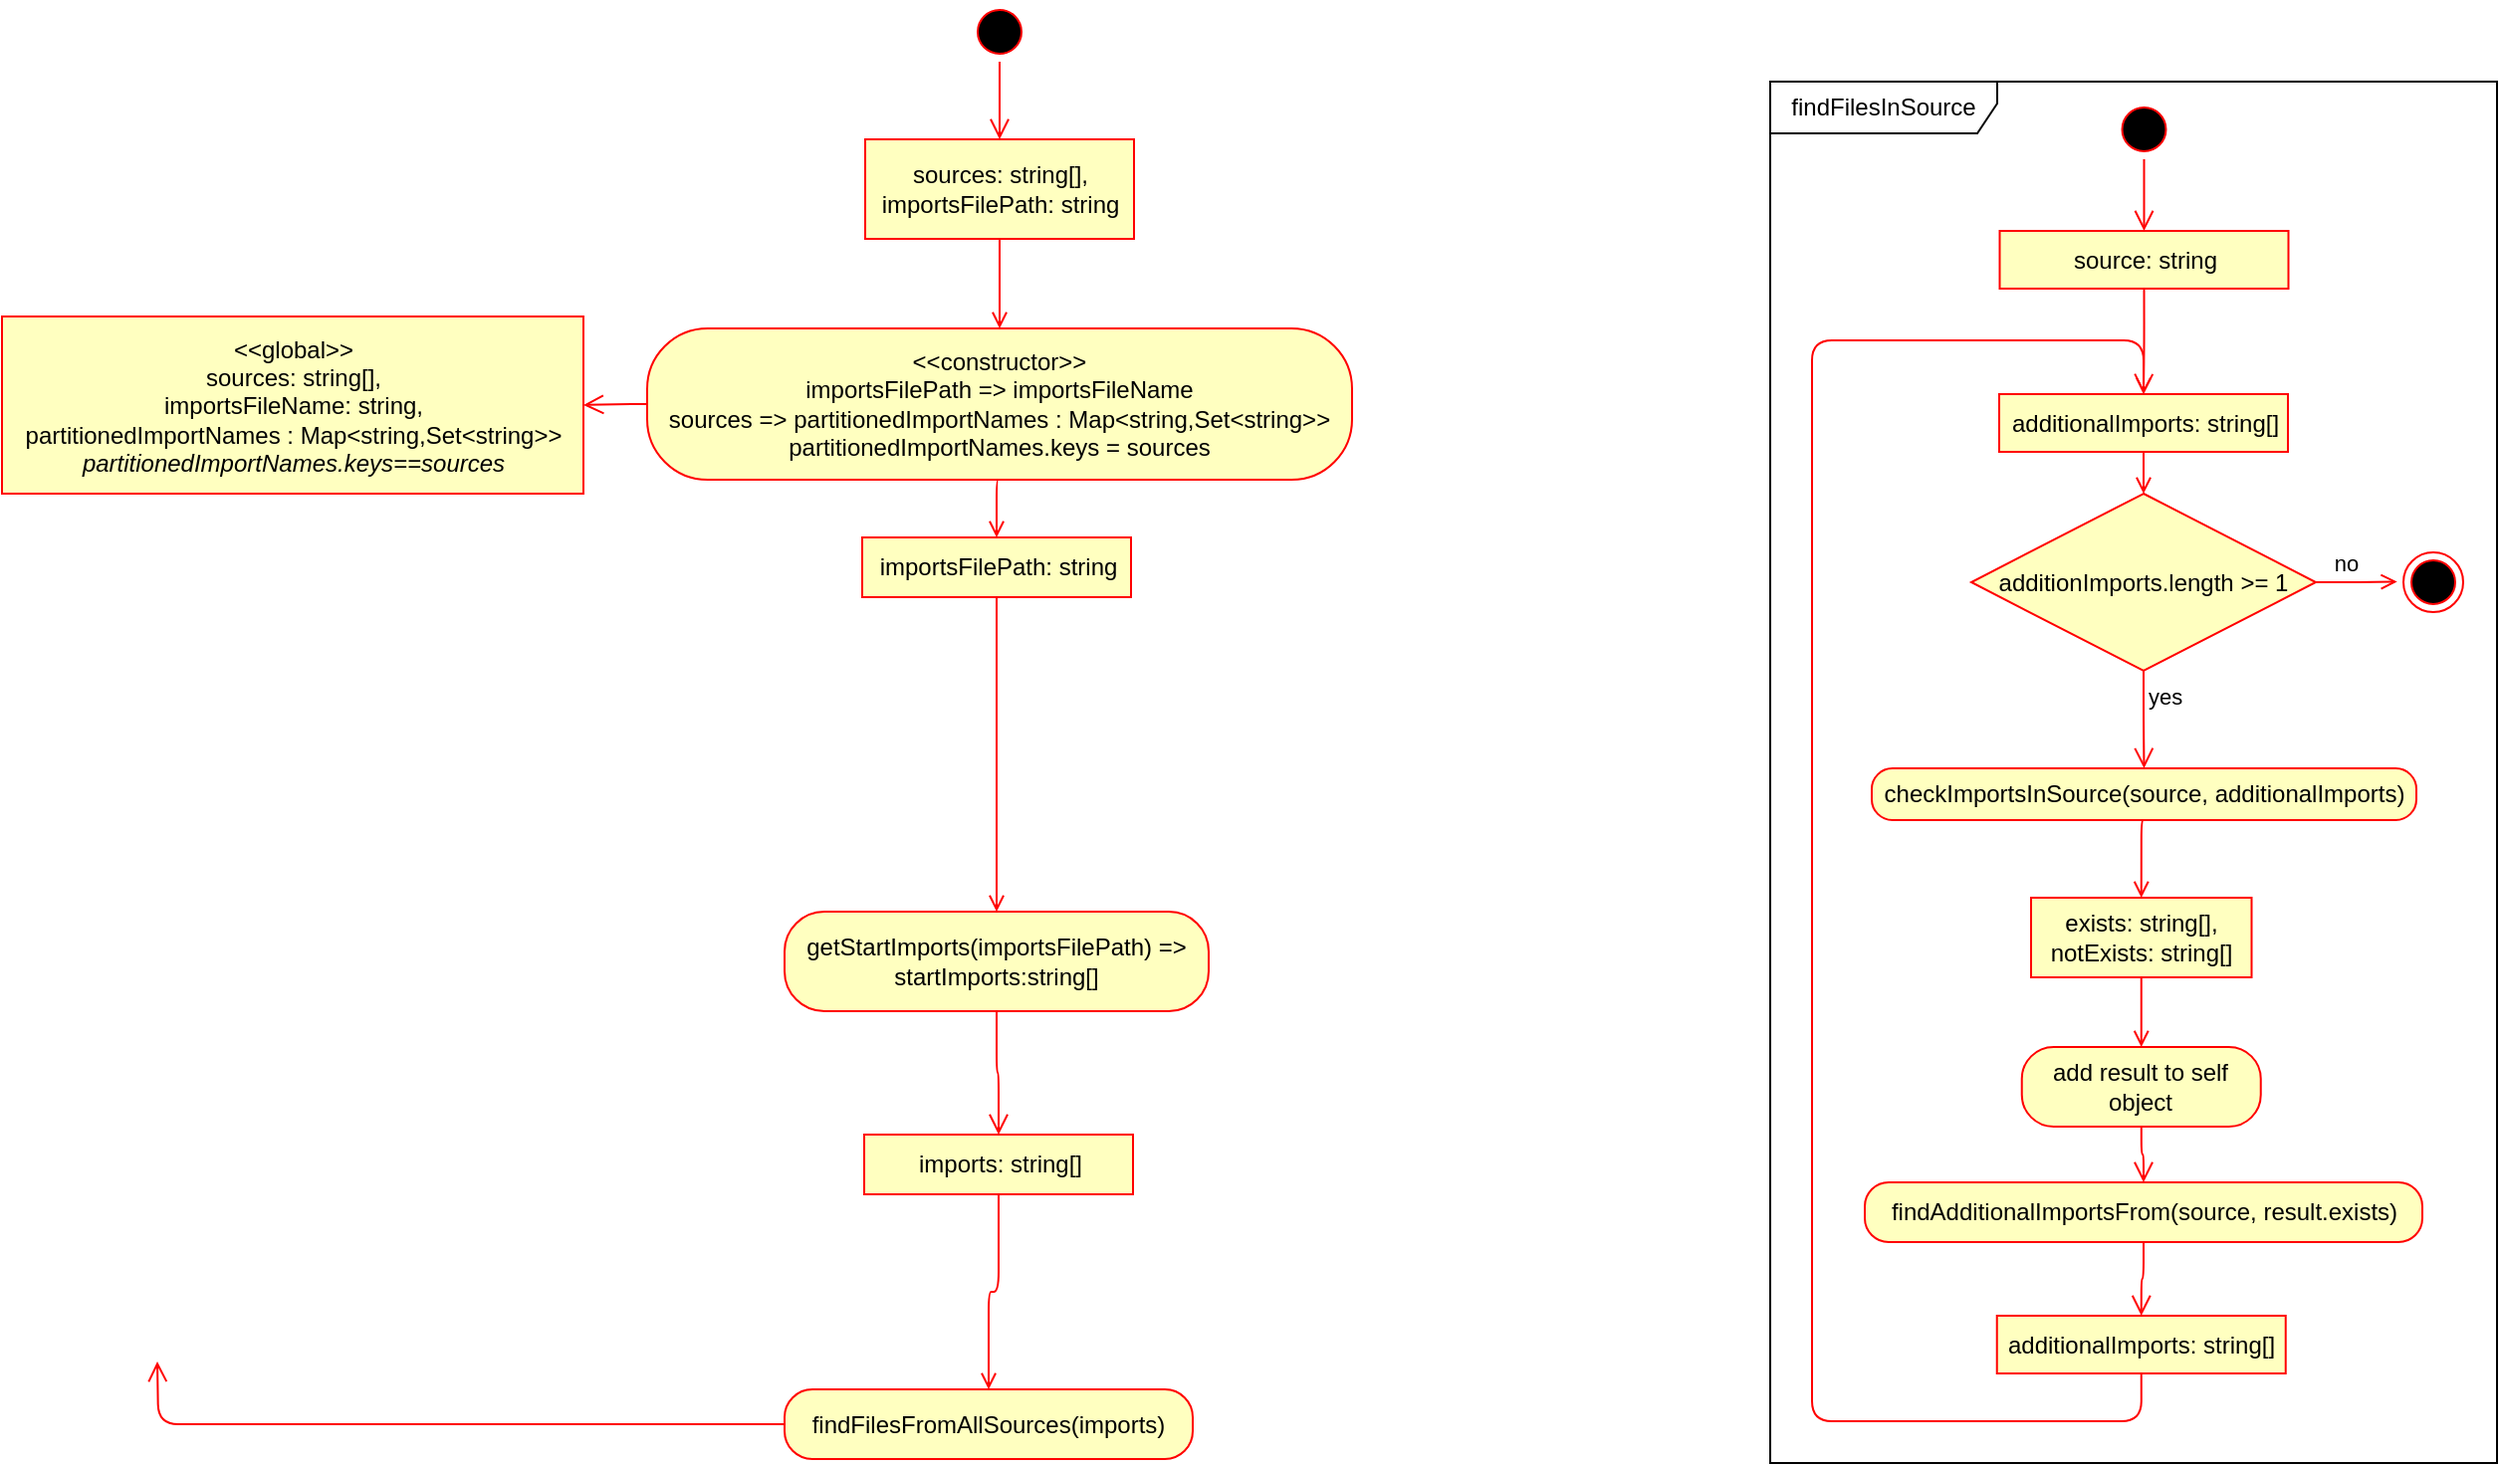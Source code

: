 <mxfile>
    <diagram id="CSMrGg8zIG7H2dvXdOac" name="Activity">
        <mxGraphModel dx="3948" dy="2024" grid="0" gridSize="10" guides="1" tooltips="1" connect="1" arrows="0" fold="1" page="0" pageScale="1" pageWidth="1169" pageHeight="827" background="none" math="0" shadow="0">
            <root>
                <mxCell id="0"/>
                <mxCell id="1" parent="0" visible="0"/>
                <mxCell id="19" value="Algorithm" parent="0"/>
                <mxCell id="20" value="" style="ellipse;html=1;shape=startState;fillColor=#000000;strokeColor=#ff0000;rounded=1;" parent="19" vertex="1">
                    <mxGeometry x="-341" y="-204" width="30" height="30" as="geometry"/>
                </mxCell>
                <mxCell id="21" value="" style="edgeStyle=orthogonalEdgeStyle;html=1;verticalAlign=bottom;endArrow=open;endSize=8;strokeColor=#ff0000;entryX=0.5;entryY=0;entryDx=0;entryDy=0;" parent="19" source="20" target="23" edge="1">
                    <mxGeometry relative="1" as="geometry">
                        <mxPoint x="-332" y="-130" as="targetPoint"/>
                    </mxGeometry>
                </mxCell>
                <mxCell id="22" style="edgeStyle=orthogonalEdgeStyle;orthogonalLoop=1;jettySize=auto;html=1;exitX=0.5;exitY=1;exitDx=0;exitDy=0;entryX=0.5;entryY=0;entryDx=0;entryDy=0;fillColor=#e51400;endArrow=open;endFill=0;strokeColor=#FF0000;" parent="19" source="23" target="24" edge="1">
                    <mxGeometry relative="1" as="geometry"/>
                </mxCell>
                <mxCell id="23" value="sources: string[],&lt;br&gt;importsFilePath: string" style="html=1;strokeColor=#FF0000;fillColor=#FFFFC0;fontColor=#000000;rounded=0;glass=0;sketch=0;shadow=0;" parent="19" vertex="1">
                    <mxGeometry x="-393.5" y="-135" width="135" height="50" as="geometry"/>
                </mxCell>
                <mxCell id="24" value="&amp;lt;&amp;lt;constructor&amp;gt;&amp;gt;&lt;br&gt;importsFilePath =&amp;gt; importsFileName&lt;br&gt;sources =&amp;gt; partitionedImportNames : Map&amp;lt;string,Set&amp;lt;string&amp;gt;&amp;gt;&lt;br&gt;partitionedImportNames.keys = sources" style="whiteSpace=wrap;html=1;arcSize=40;fontColor=#000000;fillColor=#ffffc0;strokeColor=#ff0000;rounded=1;" parent="19" vertex="1">
                    <mxGeometry x="-503" y="-40" width="354" height="76" as="geometry"/>
                </mxCell>
                <mxCell id="25" value="" style="edgeStyle=orthogonalEdgeStyle;html=1;verticalAlign=bottom;endArrow=open;endSize=8;strokeColor=#ff0000;entryX=1;entryY=0.5;entryDx=0;entryDy=0;" parent="19" source="24" target="26" edge="1">
                    <mxGeometry relative="1" as="geometry">
                        <mxPoint x="-579" y="-3" as="targetPoint"/>
                    </mxGeometry>
                </mxCell>
                <mxCell id="26" value="&amp;lt;&amp;lt;global&amp;gt;&amp;gt;&lt;br&gt;sources: string[],&lt;br&gt;&lt;span&gt;importsFileName: string,&lt;br&gt;&lt;/span&gt;&lt;span&gt;partitionedImportNames : Map&amp;lt;string,Set&amp;lt;string&amp;gt;&amp;gt;&lt;/span&gt;&lt;br&gt;&lt;i&gt;partitionedImportNames.keys==sources&lt;/i&gt;&lt;span&gt;&lt;br&gt;&lt;/span&gt;" style="html=1;strokeColor=#FF0000;fillColor=#FFFFC0;fontColor=#000000;rounded=0;" parent="19" vertex="1">
                    <mxGeometry x="-827" y="-46" width="292" height="89" as="geometry"/>
                </mxCell>
                <mxCell id="33" value="importsFilePath: string" style="html=1;strokeColor=#FF0000;fillColor=#FFFFC0;fontColor=#000000;rounded=0;glass=0;sketch=0;shadow=0;" parent="19" vertex="1">
                    <mxGeometry x="-395" y="65" width="135" height="30" as="geometry"/>
                </mxCell>
                <mxCell id="35" value="imports: string[]" style="html=1;strokeColor=#FF0000;fillColor=#FFFFC0;fontColor=#000000;rounded=0;glass=0;sketch=0;shadow=0;" parent="19" vertex="1">
                    <mxGeometry x="-394" y="365" width="135" height="30" as="geometry"/>
                </mxCell>
                <mxCell id="28" value="getStartImports(importsFilePath) =&amp;gt; startImports:string[]" style="rounded=1;whiteSpace=wrap;html=1;arcSize=40;fontColor=#000000;fillColor=#ffffc0;strokeColor=#ff0000;shadow=0;glass=0;sketch=0;" parent="19" vertex="1">
                    <mxGeometry x="-434" y="253" width="213" height="50" as="geometry"/>
                </mxCell>
                <mxCell id="30" value="findFilesFromAllSources(imports)" style="rounded=1;whiteSpace=wrap;html=1;arcSize=40;fontColor=#000000;fillColor=#ffffc0;strokeColor=#ff0000;shadow=0;glass=0;sketch=0;" parent="19" vertex="1">
                    <mxGeometry x="-434" y="493" width="205" height="35" as="geometry"/>
                </mxCell>
                <mxCell id="31" value="" style="edgeStyle=orthogonalEdgeStyle;html=1;verticalAlign=bottom;endArrow=open;endSize=8;strokeColor=#ff0000;fontColor=#000000;" parent="19" source="30" edge="1">
                    <mxGeometry relative="1" as="geometry">
                        <mxPoint x="-749" y="479" as="targetPoint"/>
                    </mxGeometry>
                </mxCell>
                <mxCell id="36" style="edgeStyle=orthogonalEdgeStyle;rounded=1;orthogonalLoop=1;jettySize=auto;html=1;exitX=0.5;exitY=1;exitDx=0;exitDy=0;entryX=0.5;entryY=0;entryDx=0;entryDy=0;endArrow=open;endFill=0;strokeColor=#FF0000;fontColor=#000000;" parent="19" source="35" target="30" edge="1">
                    <mxGeometry relative="1" as="geometry"/>
                </mxCell>
                <mxCell id="29" value="" style="edgeStyle=orthogonalEdgeStyle;html=1;verticalAlign=bottom;endArrow=open;endSize=8;strokeColor=#ff0000;fontColor=#000000;entryX=0.5;entryY=0;entryDx=0;entryDy=0;" parent="19" source="28" target="35" edge="1">
                    <mxGeometry relative="1" as="geometry">
                        <mxPoint x="-369" y="451" as="targetPoint"/>
                    </mxGeometry>
                </mxCell>
                <mxCell id="34" style="edgeStyle=orthogonalEdgeStyle;rounded=1;orthogonalLoop=1;jettySize=auto;html=1;exitX=0.5;exitY=1;exitDx=0;exitDy=0;endArrow=open;endFill=0;strokeColor=#FF0000;fontColor=#000000;" parent="19" source="33" target="28" edge="1">
                    <mxGeometry relative="1" as="geometry"/>
                </mxCell>
                <mxCell id="32" style="edgeStyle=orthogonalEdgeStyle;rounded=1;orthogonalLoop=1;jettySize=auto;html=1;exitX=0.5;exitY=1;exitDx=0;exitDy=0;entryX=0.5;entryY=0;entryDx=0;entryDy=0;endArrow=open;endFill=0;strokeColor=#FF0000;fontColor=#000000;" parent="19" source="24" target="33" edge="1">
                    <mxGeometry relative="1" as="geometry"/>
                </mxCell>
                <mxCell id="41" value="findFilesFromAllSources" parent="0"/>
                <mxCell id="149" value="findFilesInSource" style="shape=umlFrame;whiteSpace=wrap;html=1;width=114;height=26;" vertex="1" parent="41">
                    <mxGeometry x="61" y="-164" width="365" height="694" as="geometry"/>
                </mxCell>
                <mxCell id="52" style="edgeStyle=orthogonalEdgeStyle;rounded=1;orthogonalLoop=1;jettySize=auto;html=1;exitX=1;exitY=0.5;exitDx=0;exitDy=0;entryX=-0.105;entryY=0.49;entryDx=0;entryDy=0;entryPerimeter=0;endArrow=open;endFill=0;strokeColor=#FF0000;fontColor=#000000;" parent="41" source="37" target="51" edge="1">
                    <mxGeometry relative="1" as="geometry"/>
                </mxCell>
                <mxCell id="53" value="no" style="edgeLabel;html=1;align=center;verticalAlign=middle;resizable=0;points=[];fontColor=#000000;" parent="52" vertex="1" connectable="0">
                    <mxGeometry x="-0.649" y="-1" relative="1" as="geometry">
                        <mxPoint x="7.57" y="-10.5" as="offset"/>
                    </mxGeometry>
                </mxCell>
                <mxCell id="37" value="additionImports.length &amp;gt;= 1" style="rhombus;whiteSpace=wrap;html=1;fillColor=#ffffc0;strokeColor=#ff0000;rounded=0;shadow=0;glass=0;sketch=0;fontColor=#000000;" parent="41" vertex="1">
                    <mxGeometry x="162" y="43" width="173" height="89" as="geometry"/>
                </mxCell>
                <mxCell id="39" value="yes" style="edgeStyle=orthogonalEdgeStyle;html=1;align=left;verticalAlign=top;endArrow=open;endSize=8;strokeColor=#ff0000;fontColor=#000000;entryX=0.5;entryY=0;entryDx=0;entryDy=0;" parent="41" source="37" target="57" edge="1">
                    <mxGeometry x="-1" relative="1" as="geometry">
                        <mxPoint x="248" y="182" as="targetPoint"/>
                    </mxGeometry>
                </mxCell>
                <mxCell id="46" value="" style="edgeStyle=orthogonalEdgeStyle;html=1;verticalAlign=bottom;endArrow=open;endSize=8;strokeColor=#ff0000;fontColor=#000000;entryX=0.5;entryY=0;entryDx=0;entryDy=0;rounded=1;exitX=0.5;exitY=1;exitDx=0;exitDy=0;" parent="41" source="146" target="47" edge="1">
                    <mxGeometry relative="1" as="geometry">
                        <mxPoint x="313" y="33" as="targetPoint"/>
                    </mxGeometry>
                </mxCell>
                <mxCell id="48" style="edgeStyle=orthogonalEdgeStyle;rounded=1;orthogonalLoop=1;jettySize=auto;html=1;exitX=0.5;exitY=1;exitDx=0;exitDy=0;entryX=0.5;entryY=0;entryDx=0;entryDy=0;endArrow=open;endFill=0;strokeColor=#FF0000;fontColor=#000000;" parent="41" source="47" target="37" edge="1">
                    <mxGeometry relative="1" as="geometry"/>
                </mxCell>
                <mxCell id="47" value="additionalImports: string[]" style="html=1;rounded=0;shadow=0;glass=0;sketch=0;strokeColor=#FF0000;fillColor=#FFFFC0;fontColor=#000000;" parent="41" vertex="1">
                    <mxGeometry x="176" y="-7" width="145" height="29" as="geometry"/>
                </mxCell>
                <mxCell id="51" value="" style="ellipse;html=1;shape=endState;fillColor=#000000;strokeColor=#ff0000;rounded=0;shadow=0;glass=0;sketch=0;fontColor=#000000;" parent="41" vertex="1">
                    <mxGeometry x="379" y="72.5" width="30" height="30" as="geometry"/>
                </mxCell>
                <mxCell id="57" value="checkImportsInSource(source, additionalImports)" style="rounded=1;whiteSpace=wrap;html=1;arcSize=40;fontColor=#000000;fillColor=#ffffc0;strokeColor=#ff0000;shadow=0;glass=0;sketch=0;" parent="41" vertex="1">
                    <mxGeometry x="112" y="181" width="273.5" height="26" as="geometry"/>
                </mxCell>
                <mxCell id="116" value="additionalImports: string[]" style="html=1;rounded=0;shadow=0;glass=0;sketch=0;strokeColor=#FF0000;fillColor=#FFFFC0;fontColor=#000000;" vertex="1" parent="41">
                    <mxGeometry x="174.87" y="456" width="145" height="29" as="geometry"/>
                </mxCell>
                <mxCell id="117" style="edgeStyle=orthogonalEdgeStyle;rounded=1;orthogonalLoop=1;jettySize=auto;html=1;exitX=0.5;exitY=1;exitDx=0;exitDy=0;entryX=0.5;entryY=0;entryDx=0;entryDy=0;endArrow=open;endFill=0;strokeColor=#FF0000;" edge="1" parent="41" source="111" target="119">
                    <mxGeometry relative="1" as="geometry"/>
                </mxCell>
                <mxCell id="111" value="exists: string[],&lt;br&gt;notExists: string[]" style="html=1;rounded=0;shadow=0;glass=0;sketch=0;strokeColor=#FF0000;fillColor=#FFFFC0;fontColor=#000000;" vertex="1" parent="41">
                    <mxGeometry x="192" y="246" width="110.75" height="40" as="geometry"/>
                </mxCell>
                <mxCell id="114" value="findAdditionalImportsFrom(source, result.exists)" style="rounded=1;whiteSpace=wrap;html=1;arcSize=40;fontColor=#000000;fillColor=#ffffc0;strokeColor=#ff0000;" vertex="1" parent="41">
                    <mxGeometry x="108.5" y="389" width="280" height="30" as="geometry"/>
                </mxCell>
                <mxCell id="119" value="add result to self object" style="rounded=1;whiteSpace=wrap;html=1;arcSize=40;fontColor=#000000;fillColor=#ffffc0;strokeColor=#ff0000;" vertex="1" parent="41">
                    <mxGeometry x="187.37" y="321" width="120" height="40" as="geometry"/>
                </mxCell>
                <mxCell id="120" value="" style="edgeStyle=orthogonalEdgeStyle;html=1;verticalAlign=bottom;endArrow=open;endSize=8;strokeColor=#ff0000;entryX=0.5;entryY=0;entryDx=0;entryDy=0;" edge="1" source="119" parent="41" target="114">
                    <mxGeometry relative="1" as="geometry">
                        <mxPoint x="192" y="326" as="targetPoint"/>
                    </mxGeometry>
                </mxCell>
                <mxCell id="113" style="edgeStyle=orthogonalEdgeStyle;rounded=1;orthogonalLoop=1;jettySize=auto;html=1;exitX=0.5;exitY=1;exitDx=0;exitDy=0;entryX=0.5;entryY=0;entryDx=0;entryDy=0;endArrow=open;endFill=0;strokeColor=#FF0000;" edge="1" parent="41" source="57" target="111">
                    <mxGeometry relative="1" as="geometry"/>
                </mxCell>
                <mxCell id="115" value="" style="edgeStyle=orthogonalEdgeStyle;html=1;verticalAlign=bottom;endArrow=open;endSize=8;strokeColor=#ff0000;entryX=0.5;entryY=0;entryDx=0;entryDy=0;" edge="1" source="114" parent="41" target="116">
                    <mxGeometry relative="1" as="geometry">
                        <mxPoint x="371.99" y="496" as="targetPoint"/>
                    </mxGeometry>
                </mxCell>
                <mxCell id="118" style="edgeStyle=orthogonalEdgeStyle;rounded=1;orthogonalLoop=1;jettySize=auto;html=1;exitX=0.5;exitY=1;exitDx=0;exitDy=0;entryX=0.5;entryY=0;entryDx=0;entryDy=0;endArrow=open;endFill=0;strokeColor=#FF0000;" edge="1" parent="41" source="116" target="47">
                    <mxGeometry relative="1" as="geometry">
                        <Array as="points">
                            <mxPoint x="247" y="509"/>
                            <mxPoint x="82" y="509"/>
                            <mxPoint x="82" y="-34"/>
                            <mxPoint x="249" y="-34"/>
                        </Array>
                    </mxGeometry>
                </mxCell>
                <mxCell id="145" value="" style="endArrow=block;dashed=1;endFill=0;endSize=12;html=1;strokeColor=#FF0000;exitX=1;exitY=0.5;exitDx=0;exitDy=0;entryX=0.005;entryY=0.006;entryDx=0;entryDy=0;entryPerimeter=0;" edge="1" parent="41" source="114" target="144">
                    <mxGeometry width="160" relative="1" as="geometry">
                        <mxPoint x="230" y="1031" as="sourcePoint"/>
                        <mxPoint x="390" y="1031" as="targetPoint"/>
                    </mxGeometry>
                </mxCell>
                <mxCell id="146" value="source: string" style="html=1;rounded=0;shadow=0;glass=0;sketch=0;strokeColor=#FF0000;fillColor=#FFFFC0;fontColor=#000000;" vertex="1" parent="41">
                    <mxGeometry x="176.25" y="-89" width="145" height="29" as="geometry"/>
                </mxCell>
                <mxCell id="147" value="" style="ellipse;html=1;shape=startState;fillColor=#000000;strokeColor=#ff0000;" vertex="1" parent="41">
                    <mxGeometry x="233.75" y="-155" width="30" height="30" as="geometry"/>
                </mxCell>
                <mxCell id="148" value="" style="edgeStyle=orthogonalEdgeStyle;html=1;verticalAlign=bottom;endArrow=open;endSize=8;strokeColor=#ff0000;entryX=0.5;entryY=0;entryDx=0;entryDy=0;" edge="1" source="147" parent="41" target="146">
                    <mxGeometry relative="1" as="geometry">
                        <mxPoint x="226" y="-136" as="targetPoint"/>
                    </mxGeometry>
                </mxCell>
                <mxCell id="98" value="checkImportsInSource" parent="0" visible="0"/>
                <mxCell id="109" value="checkImportsInSource(source, imports)" style="shape=umlFrame;whiteSpace=wrap;html=1;width=260;height=30;" vertex="1" parent="98">
                    <mxGeometry x="1001" y="177" width="850" height="800" as="geometry"/>
                </mxCell>
                <mxCell id="95" value="path.join(source, import of imports)" style="rounded=1;whiteSpace=wrap;html=1;arcSize=40;fontColor=#000000;fillColor=#ffffc0;strokeColor=#ff0000;" vertex="1" parent="98">
                    <mxGeometry x="1308" y="346" width="208.5" height="30" as="geometry"/>
                </mxCell>
                <mxCell id="96" value="" style="edgeStyle=orthogonalEdgeStyle;html=1;verticalAlign=bottom;endArrow=open;endSize=8;strokeColor=#ff0000;entryX=0.484;entryY=0;entryDx=0;entryDy=0;entryPerimeter=0;" edge="1" source="95" parent="98" target="86">
                    <mxGeometry relative="1" as="geometry">
                        <mxPoint x="1923.75" y="386" as="targetPoint"/>
                    </mxGeometry>
                </mxCell>
                <mxCell id="60" value="" style="edgeStyle=orthogonalEdgeStyle;html=1;verticalAlign=bottom;endArrow=open;endSize=8;strokeColor=#ff0000;fontColor=#000000;entryX=0.5;entryY=0;entryDx=0;entryDy=0;exitX=0.75;exitY=0.5;exitDx=0;exitDy=0;exitPerimeter=0;" parent="98" source="86" target="61" edge="1">
                    <mxGeometry relative="1" as="geometry">
                        <mxPoint x="1508.75" y="562" as="targetPoint"/>
                        <mxPoint x="1509.264" y="467" as="sourcePoint"/>
                    </mxGeometry>
                </mxCell>
                <mxCell id="61" value="checkImportPath(path)" style="rounded=1;whiteSpace=wrap;html=1;arcSize=40;fontColor=#000000;fillColor=#ffffc0;strokeColor=#ff0000;shadow=0;glass=0;sketch=0;" parent="98" vertex="1">
                    <mxGeometry x="1464.75" y="476" width="148" height="29" as="geometry"/>
                </mxCell>
                <mxCell id="62" value="" style="edgeStyle=orthogonalEdgeStyle;html=1;verticalAlign=bottom;endArrow=open;endSize=8;strokeColor=#ff0000;fontColor=#000000;entryX=0.5;entryY=0;entryDx=0;entryDy=0;exitX=0.5;exitY=1;exitDx=0;exitDy=0;" parent="98" source="61" target="63" edge="1">
                    <mxGeometry relative="1" as="geometry">
                        <mxPoint x="1744" y="645.51" as="targetPoint"/>
                        <mxPoint x="1684" y="559.996" as="sourcePoint"/>
                    </mxGeometry>
                </mxCell>
                <mxCell id="63" value="importPath existrs?" style="rhombus;whiteSpace=wrap;html=1;fillColor=#ffffc0;strokeColor=#ff0000;rounded=0;shadow=0;glass=0;sketch=0;fontColor=#000000;" parent="98" vertex="1">
                    <mxGeometry x="1494" y="539" width="88" height="76" as="geometry"/>
                </mxCell>
                <mxCell id="64" value="no" style="edgeStyle=orthogonalEdgeStyle;html=1;align=left;verticalAlign=bottom;endArrow=open;endSize=8;strokeColor=#ff0000;fontColor=#000000;entryX=0.5;entryY=0;entryDx=0;entryDy=0;" parent="98" source="63" target="70" edge="1">
                    <mxGeometry x="-1" relative="1" as="geometry">
                        <mxPoint x="1732" y="639" as="targetPoint"/>
                    </mxGeometry>
                </mxCell>
                <mxCell id="65" value="yes" style="edgeStyle=orthogonalEdgeStyle;html=1;align=left;verticalAlign=top;endArrow=open;endSize=8;strokeColor=#ff0000;fontColor=#000000;entryX=0.5;entryY=0;entryDx=0;entryDy=0;" parent="98" source="63" target="68" edge="1">
                    <mxGeometry x="-1" relative="1" as="geometry">
                        <mxPoint x="1543" y="686" as="targetPoint"/>
                    </mxGeometry>
                </mxCell>
                <mxCell id="71" style="edgeStyle=orthogonalEdgeStyle;rounded=1;orthogonalLoop=1;jettySize=auto;html=1;exitX=0.5;exitY=1;exitDx=0;exitDy=0;endArrow=open;endFill=0;strokeColor=#FF0000;fontColor=#000000;entryX=0.75;entryY=0.5;entryDx=0;entryDy=0;entryPerimeter=0;" parent="98" source="68" target="88" edge="1">
                    <mxGeometry relative="1" as="geometry">
                        <mxPoint x="1509.75" y="867" as="targetPoint"/>
                    </mxGeometry>
                </mxCell>
                <mxCell id="68" value="Promise.resolve(importName)" style="html=1;rounded=0;shadow=0;glass=0;sketch=0;strokeColor=#FF0000;fillColor=#FFFFC0;fontColor=#000000;" parent="98" vertex="1">
                    <mxGeometry x="1453.75" y="662" width="168.5" height="24" as="geometry"/>
                </mxCell>
                <mxCell id="72" style="edgeStyle=orthogonalEdgeStyle;rounded=1;orthogonalLoop=1;jettySize=auto;html=1;exitX=0.5;exitY=1;exitDx=0;exitDy=0;endArrow=open;endFill=0;strokeColor=#FF0000;fontColor=#000000;entryX=0.75;entryY=0.5;entryDx=0;entryDy=0;entryPerimeter=0;" parent="98" source="70" target="88" edge="1">
                    <mxGeometry relative="1" as="geometry">
                        <mxPoint x="1509.75" y="867" as="targetPoint"/>
                    </mxGeometry>
                </mxCell>
                <mxCell id="70" value="Promise.reject(importName)" style="html=1;rounded=0;shadow=0;glass=0;sketch=0;strokeColor=#FF0000;fillColor=#FFFFC0;fontColor=#000000;" parent="98" vertex="1">
                    <mxGeometry x="1637.5" y="662" width="168.5" height="24" as="geometry"/>
                </mxCell>
                <mxCell id="76" value="" style="edgeStyle=orthogonalEdgeStyle;html=1;verticalAlign=bottom;endArrow=open;endSize=8;strokeColor=#ff0000;fontColor=#000000;entryX=0.5;entryY=0;entryDx=0;entryDy=0;exitX=0.25;exitY=0.5;exitDx=0;exitDy=0;exitPerimeter=0;" parent="98" source="86" target="77" edge="1">
                    <mxGeometry relative="1" as="geometry">
                        <mxPoint x="1148.75" y="560" as="targetPoint"/>
                        <mxPoint x="1149.264" y="465" as="sourcePoint"/>
                    </mxGeometry>
                </mxCell>
                <mxCell id="77" value="checkImportPath(path)" style="rounded=1;whiteSpace=wrap;html=1;arcSize=40;fontColor=#000000;fillColor=#ffffc0;strokeColor=#ff0000;shadow=0;glass=0;sketch=0;" parent="98" vertex="1">
                    <mxGeometry x="1074.75" y="476" width="148" height="29" as="geometry"/>
                </mxCell>
                <mxCell id="78" value="" style="edgeStyle=orthogonalEdgeStyle;html=1;verticalAlign=bottom;endArrow=open;endSize=8;strokeColor=#ff0000;fontColor=#000000;entryX=0.5;entryY=0;entryDx=0;entryDy=0;exitX=0.5;exitY=1;exitDx=0;exitDy=0;" parent="98" source="77" target="79" edge="1">
                    <mxGeometry relative="1" as="geometry">
                        <mxPoint x="1354" y="645.51" as="targetPoint"/>
                        <mxPoint x="1294" y="559.996" as="sourcePoint"/>
                    </mxGeometry>
                </mxCell>
                <mxCell id="79" value="importPath existrs?" style="rhombus;whiteSpace=wrap;html=1;fillColor=#ffffc0;strokeColor=#ff0000;rounded=0;shadow=0;glass=0;sketch=0;fontColor=#000000;" parent="98" vertex="1">
                    <mxGeometry x="1104" y="539" width="88" height="76" as="geometry"/>
                </mxCell>
                <mxCell id="80" value="no" style="edgeStyle=orthogonalEdgeStyle;html=1;align=left;verticalAlign=bottom;endArrow=open;endSize=8;strokeColor=#ff0000;fontColor=#000000;entryX=0.5;entryY=0;entryDx=0;entryDy=0;" parent="98" source="79" target="85" edge="1">
                    <mxGeometry x="-1" relative="1" as="geometry">
                        <mxPoint x="1342" y="639" as="targetPoint"/>
                    </mxGeometry>
                </mxCell>
                <mxCell id="81" value="yes" style="edgeStyle=orthogonalEdgeStyle;html=1;align=left;verticalAlign=top;endArrow=open;endSize=8;strokeColor=#ff0000;fontColor=#000000;entryX=0.5;entryY=0;entryDx=0;entryDy=0;" parent="98" source="79" target="83" edge="1">
                    <mxGeometry x="-1" relative="1" as="geometry">
                        <mxPoint x="1153" y="686" as="targetPoint"/>
                    </mxGeometry>
                </mxCell>
                <mxCell id="82" style="edgeStyle=orthogonalEdgeStyle;rounded=1;orthogonalLoop=1;jettySize=auto;html=1;exitX=0.5;exitY=1;exitDx=0;exitDy=0;endArrow=open;endFill=0;strokeColor=#FF0000;fontColor=#000000;entryX=0.25;entryY=0.5;entryDx=0;entryDy=0;entryPerimeter=0;" parent="98" source="83" target="88" edge="1">
                    <mxGeometry relative="1" as="geometry">
                        <mxPoint x="1149.75" y="865" as="targetPoint"/>
                    </mxGeometry>
                </mxCell>
                <mxCell id="83" value="Promise.resolve(importName)" style="html=1;rounded=0;shadow=0;glass=0;sketch=0;strokeColor=#FF0000;fillColor=#FFFFC0;fontColor=#000000;" parent="98" vertex="1">
                    <mxGeometry x="1063.75" y="662" width="168.5" height="24" as="geometry"/>
                </mxCell>
                <mxCell id="84" style="edgeStyle=orthogonalEdgeStyle;rounded=1;orthogonalLoop=1;jettySize=auto;html=1;exitX=0.5;exitY=1;exitDx=0;exitDy=0;endArrow=open;endFill=0;strokeColor=#FF0000;fontColor=#000000;entryX=0.25;entryY=0.5;entryDx=0;entryDy=0;entryPerimeter=0;" parent="98" source="85" target="88" edge="1">
                    <mxGeometry relative="1" as="geometry">
                        <mxPoint x="1149.75" y="865" as="targetPoint"/>
                    </mxGeometry>
                </mxCell>
                <mxCell id="85" value="Promise.reject(importName)" style="html=1;rounded=0;shadow=0;glass=0;sketch=0;strokeColor=#FF0000;fillColor=#FFFFC0;fontColor=#000000;" parent="98" vertex="1">
                    <mxGeometry x="1247.5" y="662" width="168.5" height="24" as="geometry"/>
                </mxCell>
                <mxCell id="86" value="" style="shape=line;html=1;strokeWidth=6;strokeColor=#ff0000;rounded=0;shadow=0;glass=0;sketch=0;fillColor=#FFFFC0;fontColor=#000000;" parent="98" vertex="1">
                    <mxGeometry x="1046" y="416" width="760" height="10" as="geometry"/>
                </mxCell>
                <mxCell id="92" style="edgeStyle=orthogonalEdgeStyle;rounded=1;orthogonalLoop=1;jettySize=auto;html=1;exitX=0.518;exitY=0.69;exitDx=0;exitDy=0;exitPerimeter=0;endArrow=open;endFill=0;strokeColor=#FF0000;fontColor=#000000;" parent="98" source="88" target="90" edge="1">
                    <mxGeometry relative="1" as="geometry"/>
                </mxCell>
                <mxCell id="88" value="" style="shape=line;html=1;strokeWidth=6;strokeColor=#ff0000;rounded=0;shadow=0;glass=0;sketch=0;fillColor=#FFFFC0;fontColor=#000000;" parent="98" vertex="1">
                    <mxGeometry x="1053.75" y="746" width="760" height="10" as="geometry"/>
                </mxCell>
                <mxCell id="90" value="parse checking import names" style="rounded=1;whiteSpace=wrap;html=1;arcSize=40;fontColor=#000000;fillColor=#ffffc0;strokeColor=#ff0000;shadow=0;glass=0;sketch=0;" parent="98" vertex="1">
                    <mxGeometry x="1363.75" y="786" width="168.5" height="30" as="geometry"/>
                </mxCell>
                <mxCell id="91" value="" style="edgeStyle=orthogonalEdgeStyle;html=1;verticalAlign=bottom;endArrow=open;endSize=8;strokeColor=#ff0000;fontColor=#000000;entryX=0.5;entryY=0;entryDx=0;entryDy=0;" parent="98" source="90" target="94" edge="1">
                    <mxGeometry relative="1" as="geometry">
                        <mxPoint x="1418.75" y="886" as="targetPoint"/>
                    </mxGeometry>
                </mxCell>
                <mxCell id="103" style="edgeStyle=orthogonalEdgeStyle;rounded=1;orthogonalLoop=1;jettySize=auto;html=1;exitX=0.5;exitY=1;exitDx=0;exitDy=0;entryX=0.5;entryY=0;entryDx=0;entryDy=0;endArrow=open;endFill=0;strokeColor=#FF0000;" edge="1" parent="98" source="94" target="102">
                    <mxGeometry relative="1" as="geometry"/>
                </mxCell>
                <mxCell id="94" value="exists: string[],&lt;br&gt;notExists: string[]" style="html=1;rounded=0;shadow=0;glass=0;sketch=0;strokeColor=#FF0000;fillColor=#FFFFC0;fontColor=#000000;" parent="98" vertex="1">
                    <mxGeometry x="1393" y="846" width="110.75" height="40" as="geometry"/>
                </mxCell>
                <mxCell id="104" style="edgeStyle=orthogonalEdgeStyle;rounded=1;orthogonalLoop=1;jettySize=auto;html=1;exitX=0.5;exitY=1;exitDx=0;exitDy=0;entryX=0.5;entryY=0;entryDx=0;entryDy=0;endArrow=open;endFill=0;strokeColor=#FF0000;" edge="1" parent="98" source="108" target="95">
                    <mxGeometry relative="1" as="geometry">
                        <mxPoint x="1412.25" y="272" as="sourcePoint"/>
                    </mxGeometry>
                </mxCell>
                <mxCell id="102" value="" style="ellipse;html=1;shape=endState;fillColor=#000000;strokeColor=#ff0000;" vertex="1" parent="98">
                    <mxGeometry x="1433" y="916" width="30" height="30" as="geometry"/>
                </mxCell>
                <mxCell id="105" value="" style="ellipse;html=1;shape=startState;fillColor=#000000;strokeColor=#ff0000;" vertex="1" parent="98">
                    <mxGeometry x="1397.25" y="216" width="30" height="30" as="geometry"/>
                </mxCell>
                <mxCell id="106" value="" style="edgeStyle=orthogonalEdgeStyle;html=1;verticalAlign=bottom;endArrow=open;endSize=8;strokeColor=#ff0000;entryX=0.5;entryY=0;entryDx=0;entryDy=0;" edge="1" source="105" parent="98" target="108">
                    <mxGeometry relative="1" as="geometry">
                        <mxPoint x="1358.75" y="196" as="targetPoint"/>
                    </mxGeometry>
                </mxCell>
                <mxCell id="108" value="source: string,&lt;br&gt;imports: string" style="html=1;rounded=0;shadow=0;glass=0;sketch=0;strokeColor=#FF0000;fillColor=#FFFFC0;fontColor=#000000;" vertex="1" parent="98">
                    <mxGeometry x="1356.88" y="276" width="110.75" height="40" as="geometry"/>
                </mxCell>
                <mxCell id="110" value="" style="endArrow=block;dashed=1;endFill=0;endSize=12;html=1;strokeColor=#FF0000;exitX=1;exitY=0;exitDx=0;exitDy=0;entryX=-0.001;entryY=0.005;entryDx=0;entryDy=0;entryPerimeter=0;" edge="1" parent="98" source="57" target="109">
                    <mxGeometry width="160" relative="1" as="geometry">
                        <mxPoint x="-90" y="680" as="sourcePoint"/>
                        <mxPoint x="450" y="600" as="targetPoint"/>
                    </mxGeometry>
                </mxCell>
                <mxCell id="133" value="" style="endArrow=block;dashed=1;endFill=0;endSize=12;html=1;strokeColor=#FF0000;exitX=1;exitY=0;exitDx=0;exitDy=0;entryX=0;entryY=0.017;entryDx=0;entryDy=0;entryPerimeter=0;" edge="1" source="132" parent="98" target="109">
                    <mxGeometry width="160" relative="1" as="geometry">
                        <mxPoint x="-73" y="1340" as="sourcePoint"/>
                        <mxPoint x="972" y="-31" as="targetPoint"/>
                    </mxGeometry>
                </mxCell>
                <mxCell id="122" value="findAdditionalImportsFrom" parent="0" visible="0"/>
                <mxCell id="144" value="&lt;font color=&quot;#ffffff&quot;&gt;findAdditionalImportsFrom&lt;/font&gt;" style="shape=umlFrame;whiteSpace=wrap;html=1;width=173;height=30;" vertex="1" parent="122">
                    <mxGeometry x="521" y="404" width="387" height="491" as="geometry"/>
                </mxCell>
                <mxCell id="137" value="getImportsFrom(importFile of existsImportFiles)" style="rounded=1;whiteSpace=wrap;html=1;arcSize=40;fontColor=#000000;fillColor=#ffffc0;strokeColor=#ff0000;" vertex="1" parent="122">
                    <mxGeometry x="583" y="707" width="265" height="28" as="geometry"/>
                </mxCell>
                <mxCell id="138" value="" style="edgeStyle=orthogonalEdgeStyle;html=1;verticalAlign=bottom;endArrow=open;endSize=8;strokeColor=#ff0000;" edge="1" source="137" parent="122" target="139">
                    <mxGeometry relative="1" as="geometry">
                        <mxPoint x="835" y="845" as="targetPoint"/>
                    </mxGeometry>
                </mxCell>
                <mxCell id="141" style="edgeStyle=orthogonalEdgeStyle;rounded=1;orthogonalLoop=1;jettySize=auto;html=1;exitX=0.5;exitY=1;exitDx=0;exitDy=0;entryX=0.5;entryY=0;entryDx=0;entryDy=0;endArrow=open;endFill=0;strokeColor=#FF0000;" edge="1" parent="122" source="139" target="140">
                    <mxGeometry relative="1" as="geometry"/>
                </mxCell>
                <mxCell id="139" value="concat all results" style="rounded=1;whiteSpace=wrap;html=1;arcSize=40;fontColor=#000000;fillColor=#ffffc0;strokeColor=#ff0000;" vertex="1" parent="122">
                    <mxGeometry x="662.25" y="760" width="106.5" height="22" as="geometry"/>
                </mxCell>
                <mxCell id="142" value="" style="ellipse;html=1;shape=endState;fillColor=#000000;strokeColor=#ff0000;" vertex="1" parent="122">
                    <mxGeometry x="700.5" y="845" width="30" height="30" as="geometry"/>
                </mxCell>
                <mxCell id="143" style="edgeStyle=orthogonalEdgeStyle;rounded=1;orthogonalLoop=1;jettySize=auto;html=1;exitX=0.5;exitY=1;exitDx=0;exitDy=0;entryX=0.5;entryY=0;entryDx=0;entryDy=0;endArrow=open;endFill=0;strokeColor=#FF0000;" edge="1" parent="122" source="140" target="142">
                    <mxGeometry relative="1" as="geometry"/>
                </mxCell>
                <mxCell id="134" value="path.join(source, fileName of result.exists)" style="rounded=1;whiteSpace=wrap;html=1;arcSize=40;fontColor=#000000;fillColor=#ffffc0;strokeColor=#ff0000;" vertex="1" parent="122">
                    <mxGeometry x="593" y="654" width="244" height="27" as="geometry"/>
                </mxCell>
                <mxCell id="135" value="" style="edgeStyle=orthogonalEdgeStyle;html=1;verticalAlign=bottom;endArrow=open;endSize=8;strokeColor=#ff0000;entryX=0.5;entryY=0;entryDx=0;entryDy=0;" edge="1" source="134" parent="122" target="137">
                    <mxGeometry relative="1" as="geometry">
                        <mxPoint x="711" y="794" as="targetPoint"/>
                    </mxGeometry>
                </mxCell>
                <mxCell id="136" style="edgeStyle=orthogonalEdgeStyle;rounded=1;orthogonalLoop=1;jettySize=auto;html=1;exitX=0.5;exitY=1;exitDx=0;exitDy=0;entryX=0.5;entryY=0;entryDx=0;entryDy=0;endArrow=open;endFill=0;strokeColor=#FF0000;" edge="1" parent="122" source="132" target="134">
                    <mxGeometry relative="1" as="geometry"/>
                </mxCell>
                <mxCell id="123" value="" style="ellipse;html=1;shape=startState;fillColor=#000000;strokeColor=#ff0000;" vertex="1" parent="122">
                    <mxGeometry x="701" y="412" width="30" height="30" as="geometry"/>
                </mxCell>
                <mxCell id="124" value="" style="edgeStyle=orthogonalEdgeStyle;html=1;verticalAlign=bottom;endArrow=open;endSize=8;strokeColor=#ff0000;entryX=0.5;entryY=0;entryDx=0;entryDy=0;" edge="1" source="123" parent="122" target="126">
                    <mxGeometry relative="1" as="geometry">
                        <mxPoint x="716" y="502" as="targetPoint"/>
                    </mxGeometry>
                </mxCell>
                <mxCell id="131" style="edgeStyle=orthogonalEdgeStyle;rounded=1;orthogonalLoop=1;jettySize=auto;html=1;exitX=0.5;exitY=1;exitDx=0;exitDy=0;entryX=0.5;entryY=0;entryDx=0;entryDy=0;endArrow=open;endFill=0;strokeColor=#FF0000;" edge="1" parent="122" source="126" target="127">
                    <mxGeometry relative="1" as="geometry"/>
                </mxCell>
                <mxCell id="126" value="source: string,&lt;br&gt;existsImports: string[]" style="html=1;rounded=0;shadow=0;glass=0;sketch=0;strokeColor=#FF0000;fillColor=#FFFFC0;fontColor=#000000;" vertex="1" parent="122">
                    <mxGeometry x="652.82" y="468" width="126.37" height="40" as="geometry"/>
                </mxCell>
                <mxCell id="127" value="path.join(source, imports of existsImports, importFileName)" style="rounded=1;whiteSpace=wrap;html=1;arcSize=40;fontColor=#000000;fillColor=#ffffc0;strokeColor=#ff0000;" vertex="1" parent="122">
                    <mxGeometry x="540" y="538" width="352" height="34" as="geometry"/>
                </mxCell>
                <mxCell id="128" value="" style="edgeStyle=orthogonalEdgeStyle;html=1;verticalAlign=bottom;endArrow=open;endSize=8;strokeColor=#ff0000;" edge="1" source="127" parent="122" target="132">
                    <mxGeometry relative="1" as="geometry">
                        <mxPoint x="716" y="643" as="targetPoint"/>
                    </mxGeometry>
                </mxCell>
                <mxCell id="132" value="checkImportsInSource(source, filesWhereE&lt;span&gt;xistsImports&lt;/span&gt;)" style="rounded=1;whiteSpace=wrap;html=1;arcSize=40;fontColor=#000000;fillColor=#ffffc0;strokeColor=#ff0000;shadow=0;glass=0;sketch=0;" vertex="1" parent="122">
                    <mxGeometry x="558" y="602" width="314.5" height="26" as="geometry"/>
                </mxCell>
                <mxCell id="140" value="additionalImports: string[]" style="html=1;rounded=0;shadow=0;glass=0;sketch=0;strokeColor=#FF0000;fillColor=#FFFFC0;fontColor=#000000;" vertex="1" parent="122">
                    <mxGeometry x="641.66" y="803" width="147.69" height="23" as="geometry"/>
                </mxCell>
            </root>
        </mxGraphModel>
    </diagram>
</mxfile>
